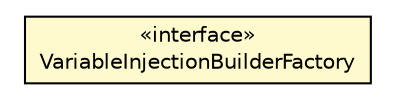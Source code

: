 #!/usr/local/bin/dot
#
# Class diagram 
# Generated by UMLGraph version 5.1 (http://www.umlgraph.org/)
#

digraph G {
	edge [fontname="Helvetica",fontsize=10,labelfontname="Helvetica",labelfontsize=10];
	node [fontname="Helvetica",fontsize=10,shape=plaintext];
	nodesep=0.25;
	ranksep=0.5;
	// org.androidtransfuse.gen.variableBuilder.VariableInjectionBuilderFactory
	c78530 [label=<<table title="org.androidtransfuse.gen.variableBuilder.VariableInjectionBuilderFactory" border="0" cellborder="1" cellspacing="0" cellpadding="2" port="p" bgcolor="lemonChiffon" href="./VariableInjectionBuilderFactory.html">
		<tr><td><table border="0" cellspacing="0" cellpadding="1">
<tr><td align="center" balign="center"> &#171;interface&#187; </td></tr>
<tr><td align="center" balign="center"> VariableInjectionBuilderFactory </td></tr>
		</table></td></tr>
		</table>>, fontname="Helvetica", fontcolor="black", fontsize=10.0];
}

